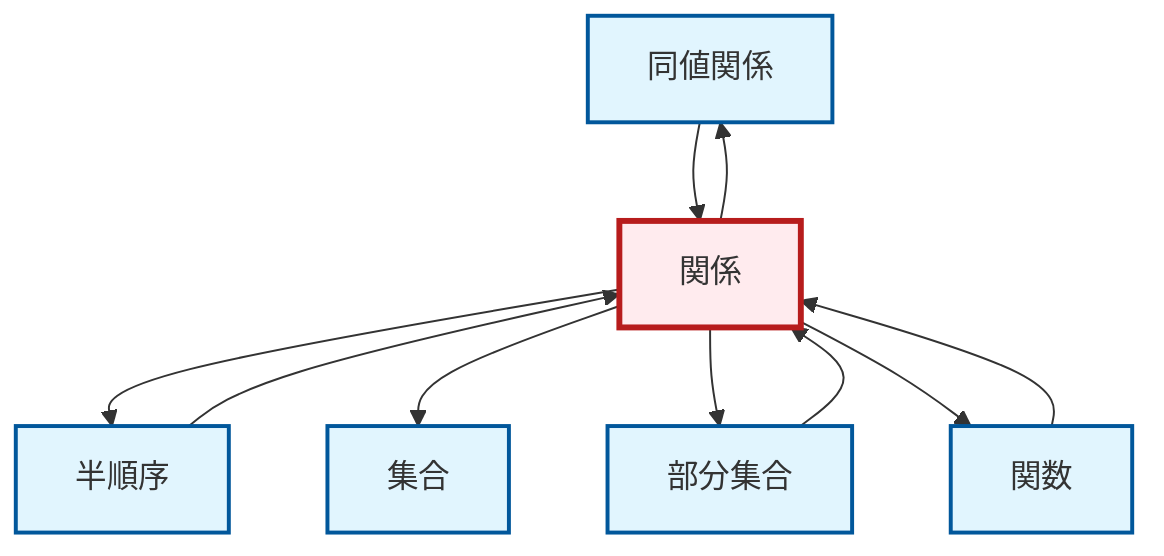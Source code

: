 graph TD
    classDef definition fill:#e1f5fe,stroke:#01579b,stroke-width:2px
    classDef theorem fill:#f3e5f5,stroke:#4a148c,stroke-width:2px
    classDef axiom fill:#fff3e0,stroke:#e65100,stroke-width:2px
    classDef example fill:#e8f5e9,stroke:#1b5e20,stroke-width:2px
    classDef current fill:#ffebee,stroke:#b71c1c,stroke-width:3px
    def-set["集合"]:::definition
    def-equivalence-relation["同値関係"]:::definition
    def-relation["関係"]:::definition
    def-subset["部分集合"]:::definition
    def-function["関数"]:::definition
    def-partial-order["半順序"]:::definition
    def-function --> def-relation
    def-relation --> def-partial-order
    def-equivalence-relation --> def-relation
    def-relation --> def-equivalence-relation
    def-partial-order --> def-relation
    def-subset --> def-relation
    def-relation --> def-set
    def-relation --> def-subset
    def-relation --> def-function
    class def-relation current